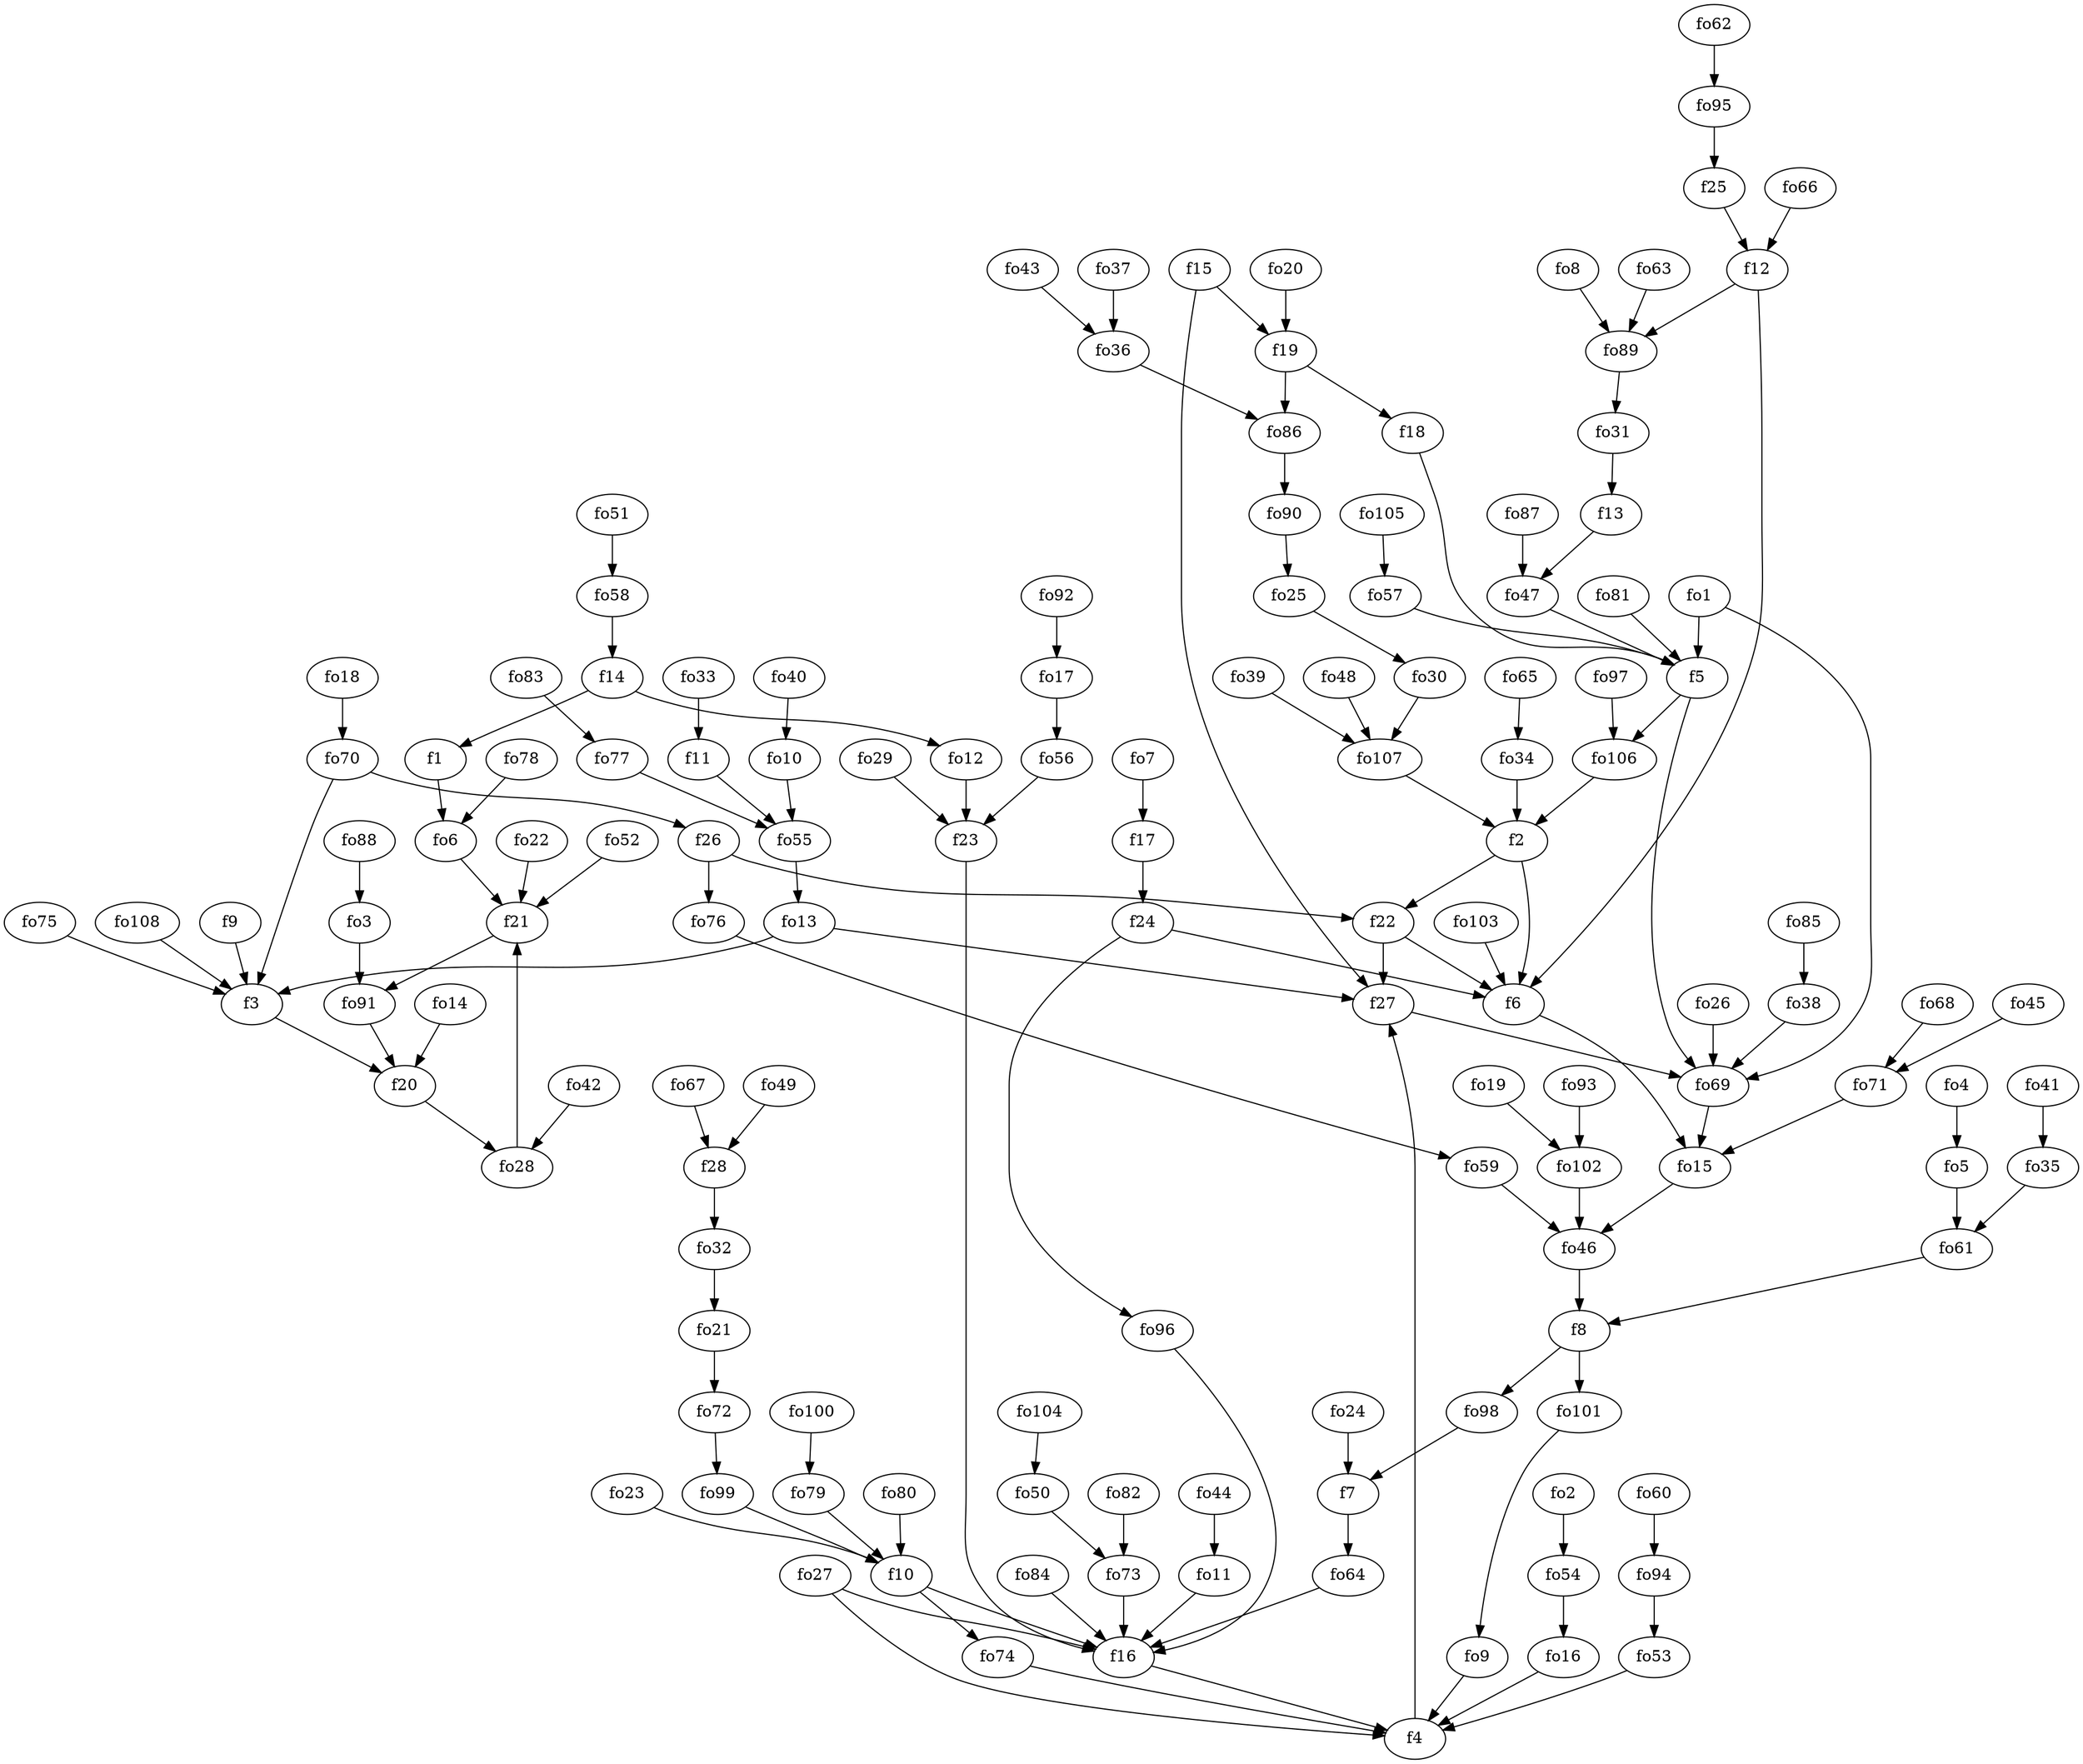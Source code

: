 strict digraph  {
f1;
f2;
f3;
f4;
f5;
f6;
f7;
f8;
f9;
f10;
f11;
f12;
f13;
f14;
f15;
f16;
f17;
f18;
f19;
f20;
f21;
f22;
f23;
f24;
f25;
f26;
f27;
f28;
fo1;
fo2;
fo3;
fo4;
fo5;
fo6;
fo7;
fo8;
fo9;
fo10;
fo11;
fo12;
fo13;
fo14;
fo15;
fo16;
fo17;
fo18;
fo19;
fo20;
fo21;
fo22;
fo23;
fo24;
fo25;
fo26;
fo27;
fo28;
fo29;
fo30;
fo31;
fo32;
fo33;
fo34;
fo35;
fo36;
fo37;
fo38;
fo39;
fo40;
fo41;
fo42;
fo43;
fo44;
fo45;
fo46;
fo47;
fo48;
fo49;
fo50;
fo51;
fo52;
fo53;
fo54;
fo55;
fo56;
fo57;
fo58;
fo59;
fo60;
fo61;
fo62;
fo63;
fo64;
fo65;
fo66;
fo67;
fo68;
fo69;
fo70;
fo71;
fo72;
fo73;
fo74;
fo75;
fo76;
fo77;
fo78;
fo79;
fo80;
fo81;
fo82;
fo83;
fo84;
fo85;
fo86;
fo87;
fo88;
fo89;
fo90;
fo91;
fo92;
fo93;
fo94;
fo95;
fo96;
fo97;
fo98;
fo99;
fo100;
fo101;
fo102;
fo103;
fo104;
fo105;
fo106;
fo107;
fo108;
f1 -> fo6  [weight=2];
f2 -> f6  [weight=2];
f2 -> f22  [weight=2];
f3 -> f20  [weight=2];
f4 -> f27  [weight=2];
f5 -> fo106  [weight=2];
f5 -> fo69  [weight=2];
f6 -> fo15  [weight=2];
f7 -> fo64  [weight=2];
f8 -> fo98  [weight=2];
f8 -> fo101  [weight=2];
f9 -> f3  [weight=2];
f10 -> fo74  [weight=2];
f10 -> f16  [weight=2];
f11 -> fo55  [weight=2];
f12 -> f6  [weight=2];
f12 -> fo89  [weight=2];
f13 -> fo47  [weight=2];
f14 -> fo12  [weight=2];
f14 -> f1  [weight=2];
f15 -> f19  [weight=2];
f15 -> f27  [weight=2];
f16 -> f4  [weight=2];
f17 -> f24  [weight=2];
f18 -> f5  [weight=2];
f19 -> fo86  [weight=2];
f19 -> f18  [weight=2];
f20 -> fo28  [weight=2];
f21 -> fo91  [weight=2];
f22 -> f27  [weight=2];
f22 -> f6  [weight=2];
f23 -> f16  [weight=2];
f24 -> fo96  [weight=2];
f24 -> f6  [weight=2];
f25 -> f12  [weight=2];
f26 -> fo76  [weight=2];
f26 -> f22  [weight=2];
f27 -> fo69  [weight=2];
f28 -> fo32  [weight=2];
fo1 -> f5  [weight=2];
fo1 -> fo69  [weight=2];
fo2 -> fo54  [weight=2];
fo3 -> fo91  [weight=2];
fo4 -> fo5  [weight=2];
fo5 -> fo61  [weight=2];
fo6 -> f21  [weight=2];
fo7 -> f17  [weight=2];
fo8 -> fo89  [weight=2];
fo9 -> f4  [weight=2];
fo10 -> fo55  [weight=2];
fo11 -> f16  [weight=2];
fo12 -> f23  [weight=2];
fo13 -> f27  [weight=2];
fo13 -> f3  [weight=2];
fo14 -> f20  [weight=2];
fo15 -> fo46  [weight=2];
fo16 -> f4  [weight=2];
fo17 -> fo56  [weight=2];
fo18 -> fo70  [weight=2];
fo19 -> fo102  [weight=2];
fo20 -> f19  [weight=2];
fo21 -> fo72  [weight=2];
fo22 -> f21  [weight=2];
fo23 -> f10  [weight=2];
fo24 -> f7  [weight=2];
fo25 -> fo30  [weight=2];
fo26 -> fo69  [weight=2];
fo27 -> f4  [weight=2];
fo27 -> f16  [weight=2];
fo28 -> f21  [weight=2];
fo29 -> f23  [weight=2];
fo30 -> fo107  [weight=2];
fo31 -> f13  [weight=2];
fo32 -> fo21  [weight=2];
fo33 -> f11  [weight=2];
fo34 -> f2  [weight=2];
fo35 -> fo61  [weight=2];
fo36 -> fo86  [weight=2];
fo37 -> fo36  [weight=2];
fo38 -> fo69  [weight=2];
fo39 -> fo107  [weight=2];
fo40 -> fo10  [weight=2];
fo41 -> fo35  [weight=2];
fo42 -> fo28  [weight=2];
fo43 -> fo36  [weight=2];
fo44 -> fo11  [weight=2];
fo45 -> fo71  [weight=2];
fo46 -> f8  [weight=2];
fo47 -> f5  [weight=2];
fo48 -> fo107  [weight=2];
fo49 -> f28  [weight=2];
fo50 -> fo73  [weight=2];
fo51 -> fo58  [weight=2];
fo52 -> f21  [weight=2];
fo53 -> f4  [weight=2];
fo54 -> fo16  [weight=2];
fo55 -> fo13  [weight=2];
fo56 -> f23  [weight=2];
fo57 -> f5  [weight=2];
fo58 -> f14  [weight=2];
fo59 -> fo46  [weight=2];
fo60 -> fo94  [weight=2];
fo61 -> f8  [weight=2];
fo62 -> fo95  [weight=2];
fo63 -> fo89  [weight=2];
fo64 -> f16  [weight=2];
fo65 -> fo34  [weight=2];
fo66 -> f12  [weight=2];
fo67 -> f28  [weight=2];
fo68 -> fo71  [weight=2];
fo69 -> fo15  [weight=2];
fo70 -> f26  [weight=2];
fo70 -> f3  [weight=2];
fo71 -> fo15  [weight=2];
fo72 -> fo99  [weight=2];
fo73 -> f16  [weight=2];
fo74 -> f4  [weight=2];
fo75 -> f3  [weight=2];
fo76 -> fo59  [weight=2];
fo77 -> fo55  [weight=2];
fo78 -> fo6  [weight=2];
fo79 -> f10  [weight=2];
fo80 -> f10  [weight=2];
fo81 -> f5  [weight=2];
fo82 -> fo73  [weight=2];
fo83 -> fo77  [weight=2];
fo84 -> f16  [weight=2];
fo85 -> fo38  [weight=2];
fo86 -> fo90  [weight=2];
fo87 -> fo47  [weight=2];
fo88 -> fo3  [weight=2];
fo89 -> fo31  [weight=2];
fo90 -> fo25  [weight=2];
fo91 -> f20  [weight=2];
fo92 -> fo17  [weight=2];
fo93 -> fo102  [weight=2];
fo94 -> fo53  [weight=2];
fo95 -> f25  [weight=2];
fo96 -> f16  [weight=2];
fo97 -> fo106  [weight=2];
fo98 -> f7  [weight=2];
fo99 -> f10  [weight=2];
fo100 -> fo79  [weight=2];
fo101 -> fo9  [weight=2];
fo102 -> fo46  [weight=2];
fo103 -> f6  [weight=2];
fo104 -> fo50  [weight=2];
fo105 -> fo57  [weight=2];
fo106 -> f2  [weight=2];
fo107 -> f2  [weight=2];
fo108 -> f3  [weight=2];
}
